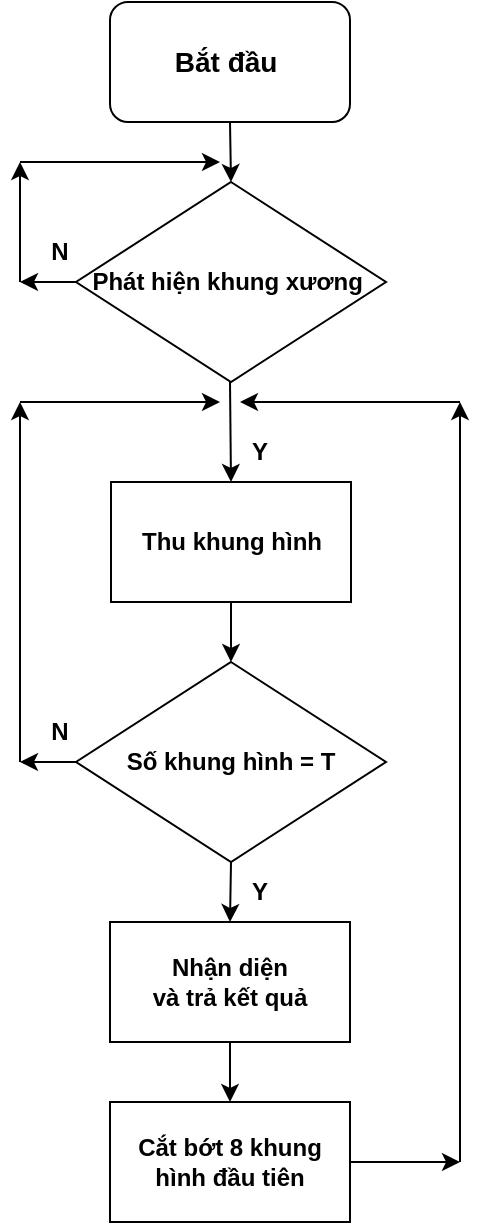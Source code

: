 <mxfile version="22.1.11" type="github">
  <diagram name="Page-1" id="bvei_Y0Dut0_T-lqSqIg">
    <mxGraphModel dx="1050" dy="565" grid="0" gridSize="10" guides="1" tooltips="1" connect="1" arrows="1" fold="1" page="0" pageScale="1" pageWidth="850" pageHeight="1100" math="0" shadow="0">
      <root>
        <mxCell id="0" />
        <mxCell id="1" parent="0" />
        <mxCell id="adEXGfA2NYlbfRjMIjfM-1" value="&lt;b&gt;&lt;font style=&quot;font-size: 14px;&quot;&gt;Bắt đầu&amp;nbsp;&lt;/font&gt;&lt;/b&gt;" style="rounded=1;whiteSpace=wrap;html=1;" parent="1" vertex="1">
          <mxGeometry x="365" y="40" width="120" height="60" as="geometry" />
        </mxCell>
        <mxCell id="adEXGfA2NYlbfRjMIjfM-2" value="&lt;b&gt;Thu khung hình&lt;/b&gt;" style="rounded=0;whiteSpace=wrap;html=1;" parent="1" vertex="1">
          <mxGeometry x="365.5" y="280" width="120" height="60" as="geometry" />
        </mxCell>
        <mxCell id="adEXGfA2NYlbfRjMIjfM-3" value="&lt;b&gt;Phát hiện khung xương&amp;nbsp;&lt;/b&gt;" style="rhombus;whiteSpace=wrap;html=1;" parent="1" vertex="1">
          <mxGeometry x="348" y="130" width="155" height="100" as="geometry" />
        </mxCell>
        <mxCell id="adEXGfA2NYlbfRjMIjfM-4" value="&lt;b&gt;Số khung hình = T&lt;/b&gt;" style="rhombus;whiteSpace=wrap;html=1;" parent="1" vertex="1">
          <mxGeometry x="348" y="370" width="155" height="100" as="geometry" />
        </mxCell>
        <mxCell id="adEXGfA2NYlbfRjMIjfM-5" value="" style="endArrow=classic;html=1;rounded=0;exitX=0.5;exitY=1;exitDx=0;exitDy=0;entryX=0.5;entryY=0;entryDx=0;entryDy=0;" parent="1" source="adEXGfA2NYlbfRjMIjfM-1" target="adEXGfA2NYlbfRjMIjfM-3" edge="1">
          <mxGeometry width="50" height="50" relative="1" as="geometry">
            <mxPoint x="400" y="320" as="sourcePoint" />
            <mxPoint x="450" y="270" as="targetPoint" />
          </mxGeometry>
        </mxCell>
        <mxCell id="adEXGfA2NYlbfRjMIjfM-6" value="" style="endArrow=classic;html=1;rounded=0;exitX=0.5;exitY=1;exitDx=0;exitDy=0;entryX=0.5;entryY=0;entryDx=0;entryDy=0;" parent="1" target="adEXGfA2NYlbfRjMIjfM-2" edge="1">
          <mxGeometry width="50" height="50" relative="1" as="geometry">
            <mxPoint x="425" y="230" as="sourcePoint" />
            <mxPoint x="500" y="260" as="targetPoint" />
          </mxGeometry>
        </mxCell>
        <mxCell id="adEXGfA2NYlbfRjMIjfM-8" value="" style="endArrow=classic;html=1;rounded=0;exitX=0.5;exitY=1;exitDx=0;exitDy=0;entryX=0.5;entryY=0;entryDx=0;entryDy=0;" parent="1" source="adEXGfA2NYlbfRjMIjfM-2" target="adEXGfA2NYlbfRjMIjfM-4" edge="1">
          <mxGeometry width="50" height="50" relative="1" as="geometry">
            <mxPoint x="520" y="370" as="sourcePoint" />
            <mxPoint x="570" y="320" as="targetPoint" />
          </mxGeometry>
        </mxCell>
        <mxCell id="adEXGfA2NYlbfRjMIjfM-9" value="&lt;b&gt;Y&lt;/b&gt;" style="text;html=1;strokeColor=none;fillColor=none;align=center;verticalAlign=middle;whiteSpace=wrap;rounded=0;" parent="1" vertex="1">
          <mxGeometry x="410" y="250" width="60" height="30" as="geometry" />
        </mxCell>
        <mxCell id="adEXGfA2NYlbfRjMIjfM-10" value="" style="endArrow=classic;html=1;rounded=0;exitX=0;exitY=0.5;exitDx=0;exitDy=0;" parent="1" source="adEXGfA2NYlbfRjMIjfM-3" edge="1">
          <mxGeometry width="50" height="50" relative="1" as="geometry">
            <mxPoint x="400" y="320" as="sourcePoint" />
            <mxPoint x="320" y="180" as="targetPoint" />
          </mxGeometry>
        </mxCell>
        <mxCell id="adEXGfA2NYlbfRjMIjfM-11" value="" style="endArrow=classic;html=1;rounded=0;" parent="1" edge="1">
          <mxGeometry width="50" height="50" relative="1" as="geometry">
            <mxPoint x="320" y="180" as="sourcePoint" />
            <mxPoint x="320" y="120" as="targetPoint" />
          </mxGeometry>
        </mxCell>
        <mxCell id="adEXGfA2NYlbfRjMIjfM-12" value="" style="endArrow=classic;html=1;rounded=0;" parent="1" edge="1">
          <mxGeometry width="50" height="50" relative="1" as="geometry">
            <mxPoint x="320" y="120" as="sourcePoint" />
            <mxPoint x="420" y="120" as="targetPoint" />
          </mxGeometry>
        </mxCell>
        <mxCell id="adEXGfA2NYlbfRjMIjfM-13" value="&lt;b&gt;N&lt;/b&gt;" style="text;html=1;strokeColor=none;fillColor=none;align=center;verticalAlign=middle;whiteSpace=wrap;rounded=0;" parent="1" vertex="1">
          <mxGeometry x="310" y="150" width="60" height="30" as="geometry" />
        </mxCell>
        <mxCell id="adEXGfA2NYlbfRjMIjfM-14" value="&lt;b&gt;Nhận diện&lt;br&gt;và trả kết quả&lt;br&gt;&lt;/b&gt;" style="rounded=0;whiteSpace=wrap;html=1;" parent="1" vertex="1">
          <mxGeometry x="365" y="500" width="120" height="60" as="geometry" />
        </mxCell>
        <mxCell id="adEXGfA2NYlbfRjMIjfM-16" value="" style="endArrow=classic;html=1;rounded=0;exitX=0.5;exitY=1;exitDx=0;exitDy=0;entryX=0.5;entryY=0;entryDx=0;entryDy=0;" parent="1" source="adEXGfA2NYlbfRjMIjfM-4" target="adEXGfA2NYlbfRjMIjfM-14" edge="1">
          <mxGeometry width="50" height="50" relative="1" as="geometry">
            <mxPoint x="400" y="520" as="sourcePoint" />
            <mxPoint x="450" y="470" as="targetPoint" />
          </mxGeometry>
        </mxCell>
        <mxCell id="adEXGfA2NYlbfRjMIjfM-17" value="&lt;b&gt;Y&lt;/b&gt;" style="text;html=1;strokeColor=none;fillColor=none;align=center;verticalAlign=middle;whiteSpace=wrap;rounded=0;" parent="1" vertex="1">
          <mxGeometry x="410" y="470" width="60" height="30" as="geometry" />
        </mxCell>
        <mxCell id="adEXGfA2NYlbfRjMIjfM-18" value="" style="endArrow=classic;html=1;rounded=0;exitX=0;exitY=0.5;exitDx=0;exitDy=0;" parent="1" source="adEXGfA2NYlbfRjMIjfM-4" edge="1">
          <mxGeometry width="50" height="50" relative="1" as="geometry">
            <mxPoint x="400" y="320" as="sourcePoint" />
            <mxPoint x="320" y="420" as="targetPoint" />
          </mxGeometry>
        </mxCell>
        <mxCell id="adEXGfA2NYlbfRjMIjfM-19" value="" style="endArrow=classic;html=1;rounded=0;" parent="1" edge="1">
          <mxGeometry width="50" height="50" relative="1" as="geometry">
            <mxPoint x="320" y="420" as="sourcePoint" />
            <mxPoint x="320" y="240" as="targetPoint" />
          </mxGeometry>
        </mxCell>
        <mxCell id="adEXGfA2NYlbfRjMIjfM-20" value="" style="endArrow=classic;html=1;rounded=0;" parent="1" edge="1">
          <mxGeometry width="50" height="50" relative="1" as="geometry">
            <mxPoint x="320" y="240" as="sourcePoint" />
            <mxPoint x="420" y="240" as="targetPoint" />
          </mxGeometry>
        </mxCell>
        <mxCell id="adEXGfA2NYlbfRjMIjfM-21" value="&lt;b&gt;N&lt;/b&gt;" style="text;html=1;strokeColor=none;fillColor=none;align=center;verticalAlign=middle;whiteSpace=wrap;rounded=0;" parent="1" vertex="1">
          <mxGeometry x="310" y="390" width="60" height="30" as="geometry" />
        </mxCell>
        <mxCell id="adEXGfA2NYlbfRjMIjfM-22" value="&lt;b&gt;Cắt bớt 8 khung hình đầu tiên&lt;/b&gt;" style="rounded=0;whiteSpace=wrap;html=1;" parent="1" vertex="1">
          <mxGeometry x="365" y="590" width="120" height="60" as="geometry" />
        </mxCell>
        <mxCell id="adEXGfA2NYlbfRjMIjfM-23" value="" style="endArrow=classic;html=1;rounded=0;exitX=0.5;exitY=1;exitDx=0;exitDy=0;entryX=0.5;entryY=0;entryDx=0;entryDy=0;" parent="1" source="adEXGfA2NYlbfRjMIjfM-14" target="adEXGfA2NYlbfRjMIjfM-22" edge="1">
          <mxGeometry width="50" height="50" relative="1" as="geometry">
            <mxPoint x="400" y="720" as="sourcePoint" />
            <mxPoint x="450" y="670" as="targetPoint" />
          </mxGeometry>
        </mxCell>
        <mxCell id="adEXGfA2NYlbfRjMIjfM-24" value="" style="endArrow=classic;html=1;rounded=0;exitX=1;exitY=0.5;exitDx=0;exitDy=0;" parent="1" source="adEXGfA2NYlbfRjMIjfM-22" edge="1">
          <mxGeometry width="50" height="50" relative="1" as="geometry">
            <mxPoint x="400" y="520" as="sourcePoint" />
            <mxPoint x="540" y="620" as="targetPoint" />
          </mxGeometry>
        </mxCell>
        <mxCell id="adEXGfA2NYlbfRjMIjfM-25" value="" style="endArrow=classic;html=1;rounded=0;" parent="1" edge="1">
          <mxGeometry width="50" height="50" relative="1" as="geometry">
            <mxPoint x="540" y="620" as="sourcePoint" />
            <mxPoint x="540" y="240" as="targetPoint" />
          </mxGeometry>
        </mxCell>
        <mxCell id="adEXGfA2NYlbfRjMIjfM-26" value="" style="endArrow=classic;html=1;rounded=0;" parent="1" edge="1">
          <mxGeometry width="50" height="50" relative="1" as="geometry">
            <mxPoint x="540" y="240" as="sourcePoint" />
            <mxPoint x="430" y="240" as="targetPoint" />
          </mxGeometry>
        </mxCell>
      </root>
    </mxGraphModel>
  </diagram>
</mxfile>

